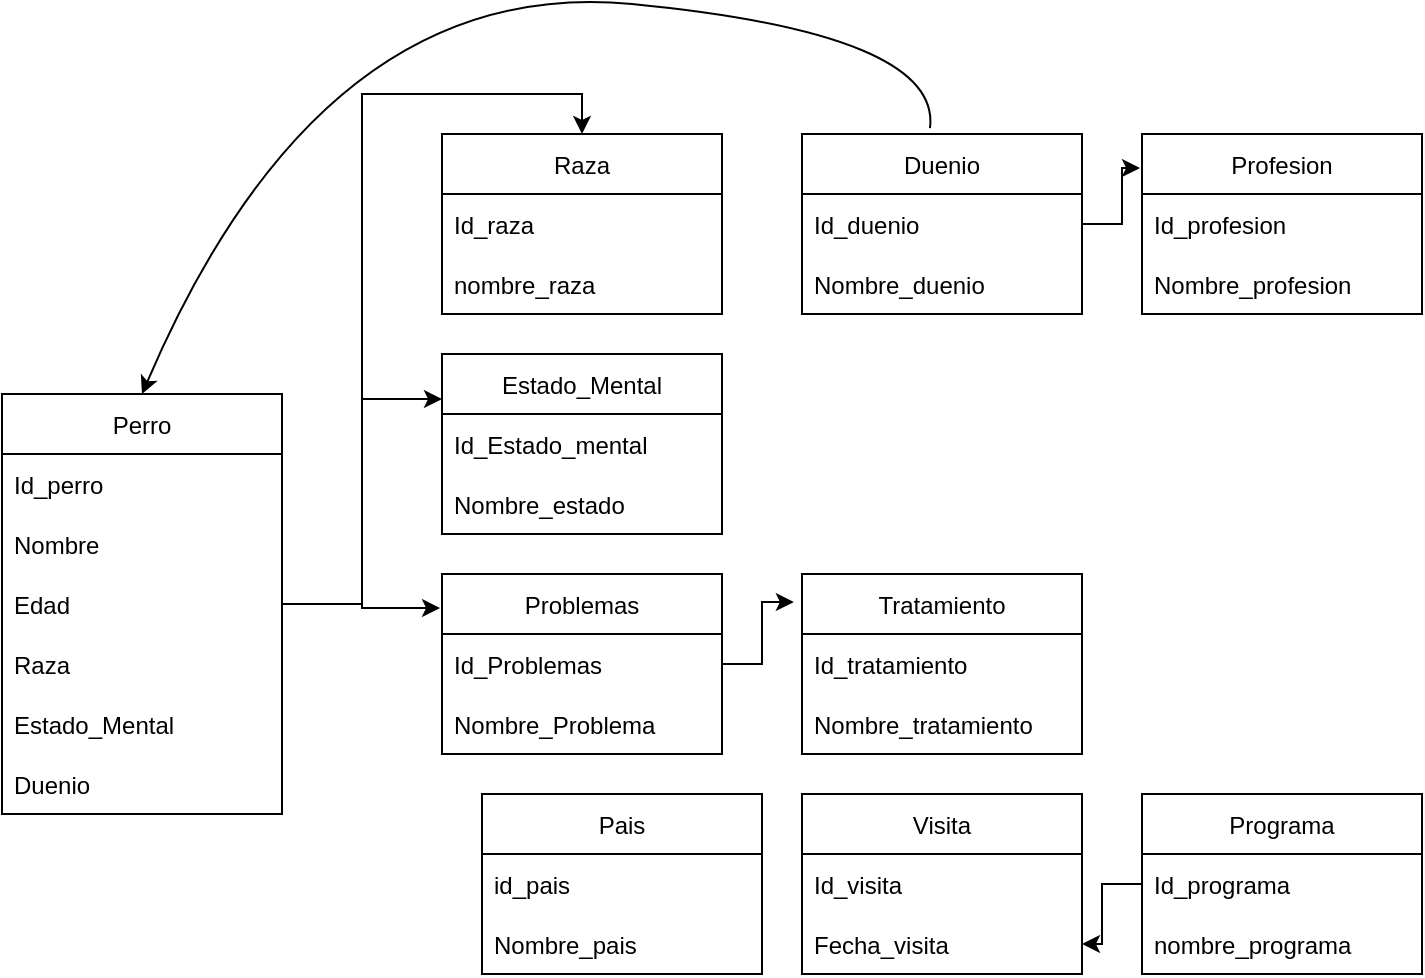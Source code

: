 <mxfile version="20.0.1" type="github">
  <diagram id="Rz-p_ILEkP1utkvd-OHR" name="Page-1">
    <mxGraphModel dx="827" dy="1621" grid="1" gridSize="10" guides="1" tooltips="1" connect="1" arrows="1" fold="1" page="1" pageScale="1" pageWidth="827" pageHeight="1169" math="0" shadow="0">
      <root>
        <mxCell id="0" />
        <mxCell id="1" parent="0" />
        <mxCell id="CvcMk5rBtzCA7vQeE_0O-38" style="edgeStyle=orthogonalEdgeStyle;rounded=0;orthogonalLoop=1;jettySize=auto;html=1;entryX=0.5;entryY=0;entryDx=0;entryDy=0;" edge="1" parent="1" source="CvcMk5rBtzCA7vQeE_0O-1" target="CvcMk5rBtzCA7vQeE_0O-8">
          <mxGeometry relative="1" as="geometry" />
        </mxCell>
        <mxCell id="CvcMk5rBtzCA7vQeE_0O-39" style="edgeStyle=orthogonalEdgeStyle;rounded=0;orthogonalLoop=1;jettySize=auto;html=1;entryX=0;entryY=0.25;entryDx=0;entryDy=0;" edge="1" parent="1" source="CvcMk5rBtzCA7vQeE_0O-1" target="CvcMk5rBtzCA7vQeE_0O-12">
          <mxGeometry relative="1" as="geometry" />
        </mxCell>
        <mxCell id="CvcMk5rBtzCA7vQeE_0O-40" style="edgeStyle=orthogonalEdgeStyle;rounded=0;orthogonalLoop=1;jettySize=auto;html=1;entryX=-0.007;entryY=0.189;entryDx=0;entryDy=0;entryPerimeter=0;" edge="1" parent="1" source="CvcMk5rBtzCA7vQeE_0O-1" target="CvcMk5rBtzCA7vQeE_0O-15">
          <mxGeometry relative="1" as="geometry" />
        </mxCell>
        <mxCell id="CvcMk5rBtzCA7vQeE_0O-1" value="Perro" style="swimlane;fontStyle=0;childLayout=stackLayout;horizontal=1;startSize=30;horizontalStack=0;resizeParent=1;resizeParentMax=0;resizeLast=0;collapsible=1;marginBottom=0;" vertex="1" parent="1">
          <mxGeometry x="140" y="170" width="140" height="210" as="geometry" />
        </mxCell>
        <mxCell id="CvcMk5rBtzCA7vQeE_0O-2" value="Id_perro" style="text;strokeColor=none;fillColor=none;align=left;verticalAlign=middle;spacingLeft=4;spacingRight=4;overflow=hidden;points=[[0,0.5],[1,0.5]];portConstraint=eastwest;rotatable=0;" vertex="1" parent="CvcMk5rBtzCA7vQeE_0O-1">
          <mxGeometry y="30" width="140" height="30" as="geometry" />
        </mxCell>
        <mxCell id="CvcMk5rBtzCA7vQeE_0O-3" value="Nombre" style="text;strokeColor=none;fillColor=none;align=left;verticalAlign=middle;spacingLeft=4;spacingRight=4;overflow=hidden;points=[[0,0.5],[1,0.5]];portConstraint=eastwest;rotatable=0;" vertex="1" parent="CvcMk5rBtzCA7vQeE_0O-1">
          <mxGeometry y="60" width="140" height="30" as="geometry" />
        </mxCell>
        <mxCell id="CvcMk5rBtzCA7vQeE_0O-4" value="Edad" style="text;strokeColor=none;fillColor=none;align=left;verticalAlign=middle;spacingLeft=4;spacingRight=4;overflow=hidden;points=[[0,0.5],[1,0.5]];portConstraint=eastwest;rotatable=0;" vertex="1" parent="CvcMk5rBtzCA7vQeE_0O-1">
          <mxGeometry y="90" width="140" height="30" as="geometry" />
        </mxCell>
        <mxCell id="CvcMk5rBtzCA7vQeE_0O-5" value="Raza" style="text;strokeColor=none;fillColor=none;align=left;verticalAlign=middle;spacingLeft=4;spacingRight=4;overflow=hidden;points=[[0,0.5],[1,0.5]];portConstraint=eastwest;rotatable=0;" vertex="1" parent="CvcMk5rBtzCA7vQeE_0O-1">
          <mxGeometry y="120" width="140" height="30" as="geometry" />
        </mxCell>
        <mxCell id="CvcMk5rBtzCA7vQeE_0O-6" value="Estado_Mental" style="text;strokeColor=none;fillColor=none;align=left;verticalAlign=middle;spacingLeft=4;spacingRight=4;overflow=hidden;points=[[0,0.5],[1,0.5]];portConstraint=eastwest;rotatable=0;" vertex="1" parent="CvcMk5rBtzCA7vQeE_0O-1">
          <mxGeometry y="150" width="140" height="30" as="geometry" />
        </mxCell>
        <mxCell id="CvcMk5rBtzCA7vQeE_0O-7" value="Duenio" style="text;strokeColor=none;fillColor=none;align=left;verticalAlign=middle;spacingLeft=4;spacingRight=4;overflow=hidden;points=[[0,0.5],[1,0.5]];portConstraint=eastwest;rotatable=0;" vertex="1" parent="CvcMk5rBtzCA7vQeE_0O-1">
          <mxGeometry y="180" width="140" height="30" as="geometry" />
        </mxCell>
        <mxCell id="CvcMk5rBtzCA7vQeE_0O-8" value="Raza" style="swimlane;fontStyle=0;childLayout=stackLayout;horizontal=1;startSize=30;horizontalStack=0;resizeParent=1;resizeParentMax=0;resizeLast=0;collapsible=1;marginBottom=0;" vertex="1" parent="1">
          <mxGeometry x="360" y="40" width="140" height="90" as="geometry" />
        </mxCell>
        <mxCell id="CvcMk5rBtzCA7vQeE_0O-9" value="Id_raza" style="text;strokeColor=none;fillColor=none;align=left;verticalAlign=middle;spacingLeft=4;spacingRight=4;overflow=hidden;points=[[0,0.5],[1,0.5]];portConstraint=eastwest;rotatable=0;" vertex="1" parent="CvcMk5rBtzCA7vQeE_0O-8">
          <mxGeometry y="30" width="140" height="30" as="geometry" />
        </mxCell>
        <mxCell id="CvcMk5rBtzCA7vQeE_0O-11" value="nombre_raza" style="text;strokeColor=none;fillColor=none;align=left;verticalAlign=middle;spacingLeft=4;spacingRight=4;overflow=hidden;points=[[0,0.5],[1,0.5]];portConstraint=eastwest;rotatable=0;" vertex="1" parent="CvcMk5rBtzCA7vQeE_0O-8">
          <mxGeometry y="60" width="140" height="30" as="geometry" />
        </mxCell>
        <mxCell id="CvcMk5rBtzCA7vQeE_0O-12" value="Estado_Mental" style="swimlane;fontStyle=0;childLayout=stackLayout;horizontal=1;startSize=30;horizontalStack=0;resizeParent=1;resizeParentMax=0;resizeLast=0;collapsible=1;marginBottom=0;" vertex="1" parent="1">
          <mxGeometry x="360" y="150" width="140" height="90" as="geometry" />
        </mxCell>
        <mxCell id="CvcMk5rBtzCA7vQeE_0O-13" value="Id_Estado_mental" style="text;strokeColor=none;fillColor=none;align=left;verticalAlign=middle;spacingLeft=4;spacingRight=4;overflow=hidden;points=[[0,0.5],[1,0.5]];portConstraint=eastwest;rotatable=0;" vertex="1" parent="CvcMk5rBtzCA7vQeE_0O-12">
          <mxGeometry y="30" width="140" height="30" as="geometry" />
        </mxCell>
        <mxCell id="CvcMk5rBtzCA7vQeE_0O-14" value="Nombre_estado" style="text;strokeColor=none;fillColor=none;align=left;verticalAlign=middle;spacingLeft=4;spacingRight=4;overflow=hidden;points=[[0,0.5],[1,0.5]];portConstraint=eastwest;rotatable=0;" vertex="1" parent="CvcMk5rBtzCA7vQeE_0O-12">
          <mxGeometry y="60" width="140" height="30" as="geometry" />
        </mxCell>
        <mxCell id="CvcMk5rBtzCA7vQeE_0O-45" style="edgeStyle=orthogonalEdgeStyle;rounded=0;orthogonalLoop=1;jettySize=auto;html=1;entryX=-0.029;entryY=0.156;entryDx=0;entryDy=0;entryPerimeter=0;" edge="1" parent="1" source="CvcMk5rBtzCA7vQeE_0O-15" target="CvcMk5rBtzCA7vQeE_0O-26">
          <mxGeometry relative="1" as="geometry" />
        </mxCell>
        <mxCell id="CvcMk5rBtzCA7vQeE_0O-15" value="Problemas" style="swimlane;fontStyle=0;childLayout=stackLayout;horizontal=1;startSize=30;horizontalStack=0;resizeParent=1;resizeParentMax=0;resizeLast=0;collapsible=1;marginBottom=0;" vertex="1" parent="1">
          <mxGeometry x="360" y="260" width="140" height="90" as="geometry" />
        </mxCell>
        <mxCell id="CvcMk5rBtzCA7vQeE_0O-16" value="Id_Problemas" style="text;strokeColor=none;fillColor=none;align=left;verticalAlign=middle;spacingLeft=4;spacingRight=4;overflow=hidden;points=[[0,0.5],[1,0.5]];portConstraint=eastwest;rotatable=0;" vertex="1" parent="CvcMk5rBtzCA7vQeE_0O-15">
          <mxGeometry y="30" width="140" height="30" as="geometry" />
        </mxCell>
        <mxCell id="CvcMk5rBtzCA7vQeE_0O-17" value="Nombre_Problema" style="text;strokeColor=none;fillColor=none;align=left;verticalAlign=middle;spacingLeft=4;spacingRight=4;overflow=hidden;points=[[0,0.5],[1,0.5]];portConstraint=eastwest;rotatable=0;" vertex="1" parent="CvcMk5rBtzCA7vQeE_0O-15">
          <mxGeometry y="60" width="140" height="30" as="geometry" />
        </mxCell>
        <mxCell id="CvcMk5rBtzCA7vQeE_0O-44" style="edgeStyle=orthogonalEdgeStyle;rounded=0;orthogonalLoop=1;jettySize=auto;html=1;entryX=-0.007;entryY=0.189;entryDx=0;entryDy=0;entryPerimeter=0;" edge="1" parent="1" source="CvcMk5rBtzCA7vQeE_0O-19" target="CvcMk5rBtzCA7vQeE_0O-23">
          <mxGeometry relative="1" as="geometry" />
        </mxCell>
        <mxCell id="CvcMk5rBtzCA7vQeE_0O-19" value="Duenio" style="swimlane;fontStyle=0;childLayout=stackLayout;horizontal=1;startSize=30;horizontalStack=0;resizeParent=1;resizeParentMax=0;resizeLast=0;collapsible=1;marginBottom=0;" vertex="1" parent="1">
          <mxGeometry x="540" y="40" width="140" height="90" as="geometry" />
        </mxCell>
        <mxCell id="CvcMk5rBtzCA7vQeE_0O-20" value="Id_duenio" style="text;strokeColor=none;fillColor=none;align=left;verticalAlign=middle;spacingLeft=4;spacingRight=4;overflow=hidden;points=[[0,0.5],[1,0.5]];portConstraint=eastwest;rotatable=0;" vertex="1" parent="CvcMk5rBtzCA7vQeE_0O-19">
          <mxGeometry y="30" width="140" height="30" as="geometry" />
        </mxCell>
        <mxCell id="CvcMk5rBtzCA7vQeE_0O-21" value="Nombre_duenio" style="text;strokeColor=none;fillColor=none;align=left;verticalAlign=middle;spacingLeft=4;spacingRight=4;overflow=hidden;points=[[0,0.5],[1,0.5]];portConstraint=eastwest;rotatable=0;" vertex="1" parent="CvcMk5rBtzCA7vQeE_0O-19">
          <mxGeometry y="60" width="140" height="30" as="geometry" />
        </mxCell>
        <mxCell id="CvcMk5rBtzCA7vQeE_0O-23" value="Profesion" style="swimlane;fontStyle=0;childLayout=stackLayout;horizontal=1;startSize=30;horizontalStack=0;resizeParent=1;resizeParentMax=0;resizeLast=0;collapsible=1;marginBottom=0;" vertex="1" parent="1">
          <mxGeometry x="710" y="40" width="140" height="90" as="geometry" />
        </mxCell>
        <mxCell id="CvcMk5rBtzCA7vQeE_0O-24" value="Id_profesion" style="text;strokeColor=none;fillColor=none;align=left;verticalAlign=middle;spacingLeft=4;spacingRight=4;overflow=hidden;points=[[0,0.5],[1,0.5]];portConstraint=eastwest;rotatable=0;" vertex="1" parent="CvcMk5rBtzCA7vQeE_0O-23">
          <mxGeometry y="30" width="140" height="30" as="geometry" />
        </mxCell>
        <mxCell id="CvcMk5rBtzCA7vQeE_0O-25" value="Nombre_profesion" style="text;strokeColor=none;fillColor=none;align=left;verticalAlign=middle;spacingLeft=4;spacingRight=4;overflow=hidden;points=[[0,0.5],[1,0.5]];portConstraint=eastwest;rotatable=0;" vertex="1" parent="CvcMk5rBtzCA7vQeE_0O-23">
          <mxGeometry y="60" width="140" height="30" as="geometry" />
        </mxCell>
        <mxCell id="CvcMk5rBtzCA7vQeE_0O-26" value="Tratamiento" style="swimlane;fontStyle=0;childLayout=stackLayout;horizontal=1;startSize=30;horizontalStack=0;resizeParent=1;resizeParentMax=0;resizeLast=0;collapsible=1;marginBottom=0;" vertex="1" parent="1">
          <mxGeometry x="540" y="260" width="140" height="90" as="geometry" />
        </mxCell>
        <mxCell id="CvcMk5rBtzCA7vQeE_0O-27" value="Id_tratamiento" style="text;strokeColor=none;fillColor=none;align=left;verticalAlign=middle;spacingLeft=4;spacingRight=4;overflow=hidden;points=[[0,0.5],[1,0.5]];portConstraint=eastwest;rotatable=0;" vertex="1" parent="CvcMk5rBtzCA7vQeE_0O-26">
          <mxGeometry y="30" width="140" height="30" as="geometry" />
        </mxCell>
        <mxCell id="CvcMk5rBtzCA7vQeE_0O-28" value="Nombre_tratamiento" style="text;strokeColor=none;fillColor=none;align=left;verticalAlign=middle;spacingLeft=4;spacingRight=4;overflow=hidden;points=[[0,0.5],[1,0.5]];portConstraint=eastwest;rotatable=0;" vertex="1" parent="CvcMk5rBtzCA7vQeE_0O-26">
          <mxGeometry y="60" width="140" height="30" as="geometry" />
        </mxCell>
        <mxCell id="CvcMk5rBtzCA7vQeE_0O-29" value="Visita" style="swimlane;fontStyle=0;childLayout=stackLayout;horizontal=1;startSize=30;horizontalStack=0;resizeParent=1;resizeParentMax=0;resizeLast=0;collapsible=1;marginBottom=0;" vertex="1" parent="1">
          <mxGeometry x="540" y="370" width="140" height="90" as="geometry" />
        </mxCell>
        <mxCell id="CvcMk5rBtzCA7vQeE_0O-30" value="Id_visita" style="text;strokeColor=none;fillColor=none;align=left;verticalAlign=middle;spacingLeft=4;spacingRight=4;overflow=hidden;points=[[0,0.5],[1,0.5]];portConstraint=eastwest;rotatable=0;" vertex="1" parent="CvcMk5rBtzCA7vQeE_0O-29">
          <mxGeometry y="30" width="140" height="30" as="geometry" />
        </mxCell>
        <mxCell id="CvcMk5rBtzCA7vQeE_0O-31" value="Fecha_visita" style="text;strokeColor=none;fillColor=none;align=left;verticalAlign=middle;spacingLeft=4;spacingRight=4;overflow=hidden;points=[[0,0.5],[1,0.5]];portConstraint=eastwest;rotatable=0;" vertex="1" parent="CvcMk5rBtzCA7vQeE_0O-29">
          <mxGeometry y="60" width="140" height="30" as="geometry" />
        </mxCell>
        <mxCell id="CvcMk5rBtzCA7vQeE_0O-51" value="" style="edgeStyle=orthogonalEdgeStyle;rounded=0;orthogonalLoop=1;jettySize=auto;html=1;" edge="1" parent="1" source="CvcMk5rBtzCA7vQeE_0O-32" target="CvcMk5rBtzCA7vQeE_0O-31">
          <mxGeometry relative="1" as="geometry" />
        </mxCell>
        <mxCell id="CvcMk5rBtzCA7vQeE_0O-32" value="Programa" style="swimlane;fontStyle=0;childLayout=stackLayout;horizontal=1;startSize=30;horizontalStack=0;resizeParent=1;resizeParentMax=0;resizeLast=0;collapsible=1;marginBottom=0;" vertex="1" parent="1">
          <mxGeometry x="710" y="370" width="140" height="90" as="geometry" />
        </mxCell>
        <mxCell id="CvcMk5rBtzCA7vQeE_0O-33" value="Id_programa" style="text;strokeColor=none;fillColor=none;align=left;verticalAlign=middle;spacingLeft=4;spacingRight=4;overflow=hidden;points=[[0,0.5],[1,0.5]];portConstraint=eastwest;rotatable=0;" vertex="1" parent="CvcMk5rBtzCA7vQeE_0O-32">
          <mxGeometry y="30" width="140" height="30" as="geometry" />
        </mxCell>
        <mxCell id="CvcMk5rBtzCA7vQeE_0O-34" value="nombre_programa" style="text;strokeColor=none;fillColor=none;align=left;verticalAlign=middle;spacingLeft=4;spacingRight=4;overflow=hidden;points=[[0,0.5],[1,0.5]];portConstraint=eastwest;rotatable=0;" vertex="1" parent="CvcMk5rBtzCA7vQeE_0O-32">
          <mxGeometry y="60" width="140" height="30" as="geometry" />
        </mxCell>
        <mxCell id="CvcMk5rBtzCA7vQeE_0O-35" value="Pais" style="swimlane;fontStyle=0;childLayout=stackLayout;horizontal=1;startSize=30;horizontalStack=0;resizeParent=1;resizeParentMax=0;resizeLast=0;collapsible=1;marginBottom=0;" vertex="1" parent="1">
          <mxGeometry x="380" y="370" width="140" height="90" as="geometry" />
        </mxCell>
        <mxCell id="CvcMk5rBtzCA7vQeE_0O-36" value="id_pais" style="text;strokeColor=none;fillColor=none;align=left;verticalAlign=middle;spacingLeft=4;spacingRight=4;overflow=hidden;points=[[0,0.5],[1,0.5]];portConstraint=eastwest;rotatable=0;" vertex="1" parent="CvcMk5rBtzCA7vQeE_0O-35">
          <mxGeometry y="30" width="140" height="30" as="geometry" />
        </mxCell>
        <mxCell id="CvcMk5rBtzCA7vQeE_0O-37" value="Nombre_pais" style="text;strokeColor=none;fillColor=none;align=left;verticalAlign=middle;spacingLeft=4;spacingRight=4;overflow=hidden;points=[[0,0.5],[1,0.5]];portConstraint=eastwest;rotatable=0;" vertex="1" parent="CvcMk5rBtzCA7vQeE_0O-35">
          <mxGeometry y="60" width="140" height="30" as="geometry" />
        </mxCell>
        <mxCell id="CvcMk5rBtzCA7vQeE_0O-50" value="" style="curved=1;endArrow=classic;html=1;rounded=0;entryX=0.5;entryY=0;entryDx=0;entryDy=0;exitX=0.457;exitY=-0.033;exitDx=0;exitDy=0;exitPerimeter=0;" edge="1" parent="1" source="CvcMk5rBtzCA7vQeE_0O-19" target="CvcMk5rBtzCA7vQeE_0O-1">
          <mxGeometry width="50" height="50" relative="1" as="geometry">
            <mxPoint x="510" y="140" as="sourcePoint" />
            <mxPoint x="560" y="90" as="targetPoint" />
            <Array as="points">
              <mxPoint x="610" y="-10" />
              <mxPoint x="300" y="-40" />
            </Array>
          </mxGeometry>
        </mxCell>
      </root>
    </mxGraphModel>
  </diagram>
</mxfile>
